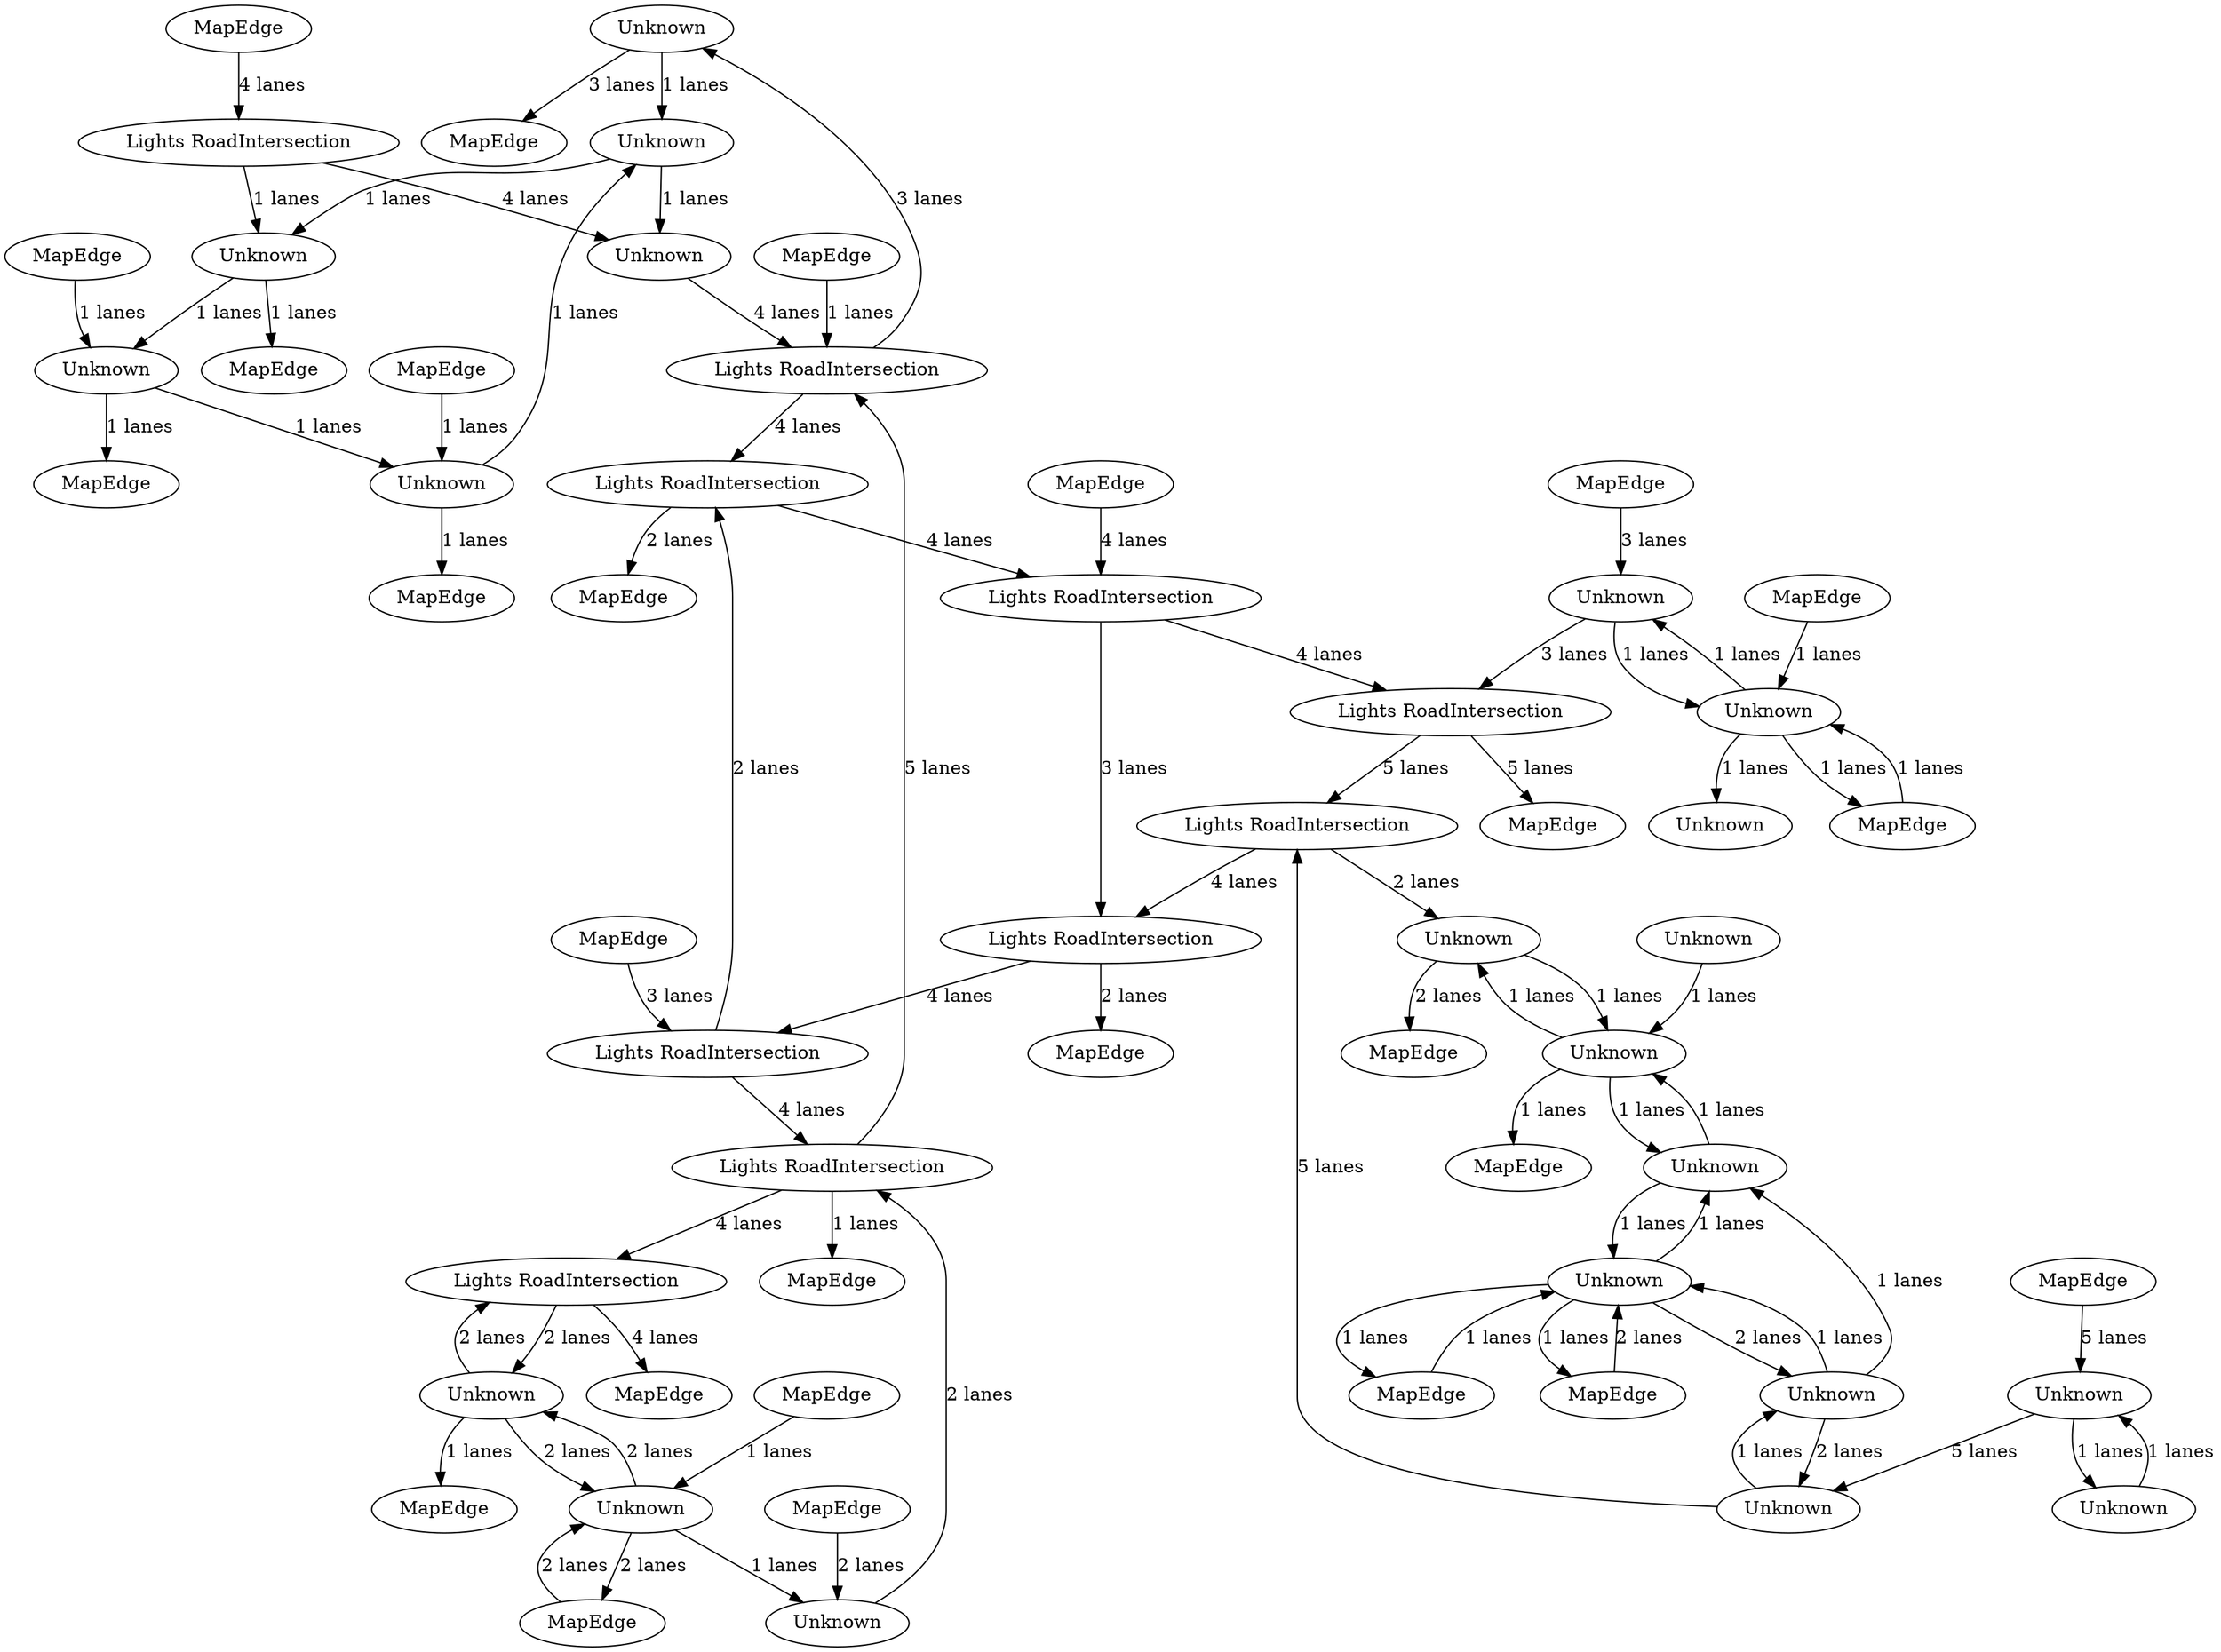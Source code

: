 digraph {
    0 [ label = "MapEdge" ]
    1 [ label = "MapEdge" ]
    2 [ label = "Unknown" ]
    3 [ label = "Unknown" ]
    4 [ label = "MapEdge" ]
    5 [ label = "Unknown" ]
    6 [ label = "MapEdge" ]
    7 [ label = "MapEdge" ]
    8 [ label = "Lights RoadIntersection" ]
    9 [ label = "MapEdge" ]
    10 [ label = "Lights RoadIntersection" ]
    11 [ label = "Lights RoadIntersection" ]
    12 [ label = "Lights RoadIntersection" ]
    13 [ label = "Lights RoadIntersection" ]
    14 [ label = "MapEdge" ]
    15 [ label = "Lights RoadIntersection" ]
    16 [ label = "Lights RoadIntersection" ]
    17 [ label = "MapEdge" ]
    18 [ label = "Lights RoadIntersection" ]
    19 [ label = "Lights RoadIntersection" ]
    20 [ label = "MapEdge" ]
    21 [ label = "MapEdge" ]
    22 [ label = "MapEdge" ]
    23 [ label = "MapEdge" ]
    24 [ label = "Unknown" ]
    25 [ label = "MapEdge" ]
    26 [ label = "MapEdge" ]
    27 [ label = "Lights RoadIntersection" ]
    28 [ label = "Unknown" ]
    29 [ label = "Unknown" ]
    30 [ label = "MapEdge" ]
    31 [ label = "Unknown" ]
    32 [ label = "Unknown" ]
    33 [ label = "MapEdge" ]
    34 [ label = "Unknown" ]
    35 [ label = "MapEdge" ]
    36 [ label = "MapEdge" ]
    37 [ label = "Unknown" ]
    38 [ label = "Unknown" ]
    39 [ label = "Unknown" ]
    40 [ label = "Unknown" ]
    41 [ label = "Unknown" ]
    42 [ label = "Unknown" ]
    43 [ label = "MapEdge" ]
    44 [ label = "MapEdge" ]
    45 [ label = "MapEdge" ]
    46 [ label = "Unknown" ]
    47 [ label = "Unknown" ]
    48 [ label = "Unknown" ]
    49 [ label = "MapEdge" ]
    50 [ label = "MapEdge" ]
    51 [ label = "Unknown" ]
    52 [ label = "Unknown" ]
    53 [ label = "Unknown" ]
    54 [ label = "MapEdge" ]
    55 [ label = "MapEdge" ]
    56 [ label = "MapEdge" ]
    57 [ label = "MapEdge" ]
    19 -> 20 [ label = "2 lanes" ]
    3 -> 2 [ label = "1 lanes" ]
    4 -> 3 [ label = "1 lanes" ]
    5 -> 6 [ label = "1 lanes" ]
    3 -> 7 [ label = "2 lanes" ]
    7 -> 3 [ label = "2 lanes" ]
    5 -> 3 [ label = "2 lanes" ]
    3 -> 5 [ label = "2 lanes" ]
    8 -> 5 [ label = "2 lanes" ]
    5 -> 8 [ label = "2 lanes" ]
    24 -> 46 [ label = "1 lanes" ]
    46 -> 24 [ label = "1 lanes" ]
    46 -> 23 [ label = "1 lanes" ]
    23 -> 46 [ label = "1 lanes" ]
    27 -> 28 [ label = "1 lanes" ]
    28 -> 29 [ label = "1 lanes" ]
    29 -> 30 [ label = "1 lanes" ]
    32 -> 31 [ label = "1 lanes" ]
    33 -> 42 [ label = "1 lanes" ]
    42 -> 32 [ label = "1 lanes" ]
    28 -> 25 [ label = "1 lanes" ]
    32 -> 28 [ label = "1 lanes" ]
    34 -> 32 [ label = "1 lanes" ]
    37 -> 41 [ label = "2 lanes" ]
    41 -> 37 [ label = "1 lanes" ]
    40 -> 37 [ label = "2 lanes" ]
    37 -> 40 [ label = "1 lanes" ]
    43 -> 40 [ label = "2 lanes" ]
    40 -> 43 [ label = "1 lanes" ]
    38 -> 40 [ label = "1 lanes" ]
    40 -> 38 [ label = "1 lanes" ]
    39 -> 47 [ label = "1 lanes" ]
    47 -> 39 [ label = "1 lanes" ]
    47 -> 38 [ label = "1 lanes" ]
    38 -> 47 [ label = "1 lanes" ]
    37 -> 38 [ label = "1 lanes" ]
    2 -> 16 [ label = "2 lanes" ]
    17 -> 2 [ label = "2 lanes" ]
    8 -> 21 [ label = "4 lanes" ]
    16 -> 8 [ label = "4 lanes" ]
    18 -> 19 [ label = "3 lanes" ]
    18 -> 12 [ label = "4 lanes" ]
    40 -> 35 [ label = "1 lanes" ]
    35 -> 40 [ label = "1 lanes" ]
    13 -> 39 [ label = "2 lanes" ]
    39 -> 14 [ label = "2 lanes" ]
    12 -> 13 [ label = "5 lanes" ]
    12 -> 55 [ label = "5 lanes" ]
    19 -> 10 [ label = "4 lanes" ]
    26 -> 29 [ label = "1 lanes" ]
    29 -> 42 [ label = "1 lanes" ]
    42 -> 1 [ label = "1 lanes" ]
    49 -> 46 [ label = "1 lanes" ]
    46 -> 48 [ label = "1 lanes" ]
    16 -> 15 [ label = "5 lanes" ]
    10 -> 11 [ label = "2 lanes" ]
    36 -> 53 [ label = "5 lanes" ]
    41 -> 13 [ label = "5 lanes" ]
    53 -> 41 [ label = "5 lanes" ]
    15 -> 34 [ label = "3 lanes" ]
    34 -> 0 [ label = "3 lanes" ]
    15 -> 11 [ label = "4 lanes" ]
    13 -> 19 [ label = "4 lanes" ]
    11 -> 44 [ label = "2 lanes" ]
    11 -> 18 [ label = "4 lanes" ]
    10 -> 16 [ label = "4 lanes" ]
    27 -> 31 [ label = "4 lanes" ]
    31 -> 15 [ label = "4 lanes" ]
    50 -> 27 [ label = "4 lanes" ]
    22 -> 24 [ label = "3 lanes" ]
    24 -> 12 [ label = "3 lanes" ]
    45 -> 18 [ label = "4 lanes" ]
    9 -> 10 [ label = "3 lanes" ]
    53 -> 52 [ label = "1 lanes" ]
    52 -> 53 [ label = "1 lanes" ]
    51 -> 47 [ label = "1 lanes" ]
    47 -> 54 [ label = "1 lanes" ]
    56 -> 15 [ label = "1 lanes" ]
    16 -> 57 [ label = "1 lanes" ]
}
